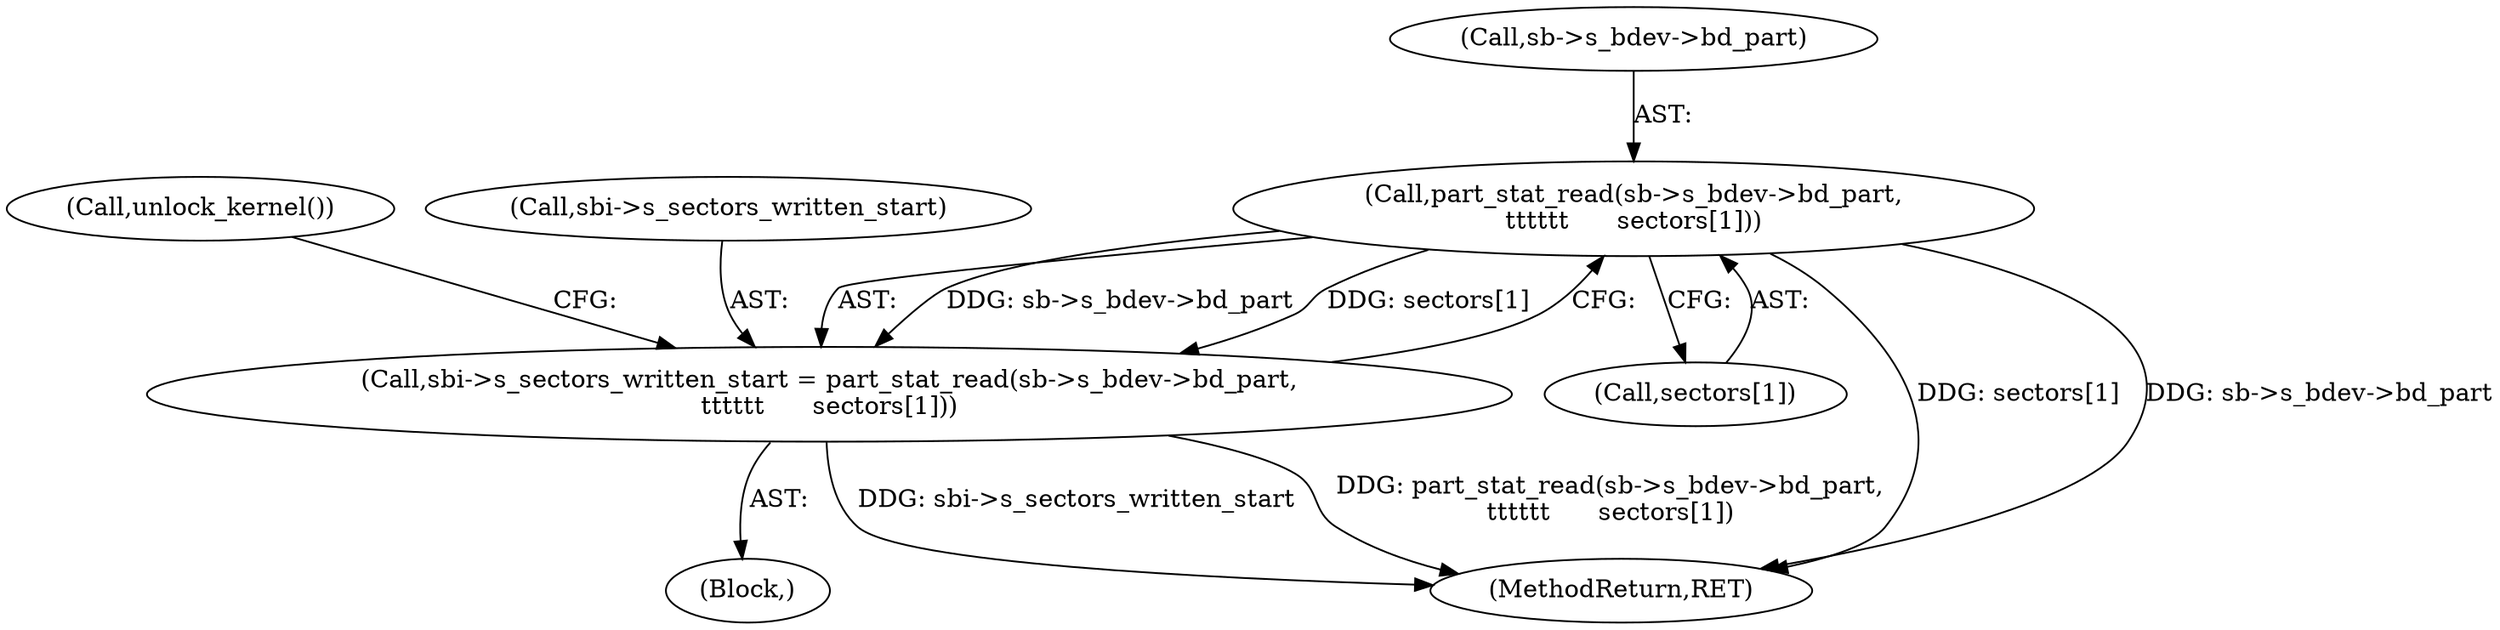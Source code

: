 digraph "0_linux_744692dc059845b2a3022119871846e74d4f6e11_16@API" {
"1000229" [label="(Call,part_stat_read(sb->s_bdev->bd_part,\n\t\t\t\t\t\t      sectors[1]))"];
"1000225" [label="(Call,sbi->s_sectors_written_start = part_stat_read(sb->s_bdev->bd_part,\n\t\t\t\t\t\t      sectors[1]))"];
"1000229" [label="(Call,part_stat_read(sb->s_bdev->bd_part,\n\t\t\t\t\t\t      sectors[1]))"];
"1000230" [label="(Call,sb->s_bdev->bd_part)"];
"1000238" [label="(Call,unlock_kernel())"];
"1000120" [label="(Block,)"];
"1000226" [label="(Call,sbi->s_sectors_written_start)"];
"1000225" [label="(Call,sbi->s_sectors_written_start = part_stat_read(sb->s_bdev->bd_part,\n\t\t\t\t\t\t      sectors[1]))"];
"1000235" [label="(Call,sectors[1])"];
"1002129" [label="(MethodReturn,RET)"];
"1000229" -> "1000225"  [label="AST: "];
"1000229" -> "1000235"  [label="CFG: "];
"1000230" -> "1000229"  [label="AST: "];
"1000235" -> "1000229"  [label="AST: "];
"1000225" -> "1000229"  [label="CFG: "];
"1000229" -> "1002129"  [label="DDG: sectors[1]"];
"1000229" -> "1002129"  [label="DDG: sb->s_bdev->bd_part"];
"1000229" -> "1000225"  [label="DDG: sb->s_bdev->bd_part"];
"1000229" -> "1000225"  [label="DDG: sectors[1]"];
"1000225" -> "1000120"  [label="AST: "];
"1000226" -> "1000225"  [label="AST: "];
"1000238" -> "1000225"  [label="CFG: "];
"1000225" -> "1002129"  [label="DDG: sbi->s_sectors_written_start"];
"1000225" -> "1002129"  [label="DDG: part_stat_read(sb->s_bdev->bd_part,\n\t\t\t\t\t\t      sectors[1])"];
}

